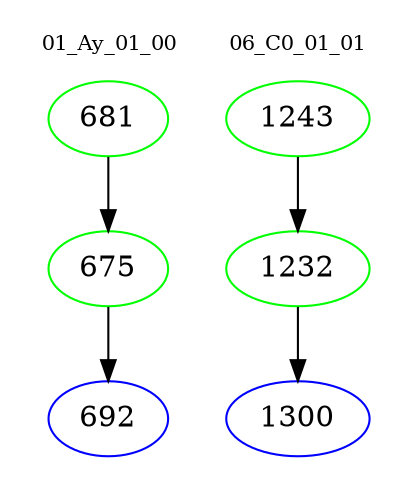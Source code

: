 digraph{
subgraph cluster_0 {
color = white
label = "01_Ay_01_00";
fontsize=10;
T0_681 [label="681", color="green"]
T0_681 -> T0_675 [color="black"]
T0_675 [label="675", color="green"]
T0_675 -> T0_692 [color="black"]
T0_692 [label="692", color="blue"]
}
subgraph cluster_1 {
color = white
label = "06_C0_01_01";
fontsize=10;
T1_1243 [label="1243", color="green"]
T1_1243 -> T1_1232 [color="black"]
T1_1232 [label="1232", color="green"]
T1_1232 -> T1_1300 [color="black"]
T1_1300 [label="1300", color="blue"]
}
}
